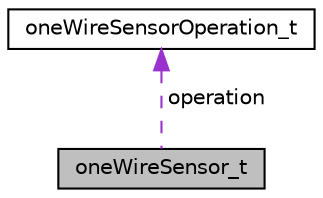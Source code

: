digraph "oneWireSensor_t"
{
  edge [fontname="Helvetica",fontsize="10",labelfontname="Helvetica",labelfontsize="10"];
  node [fontname="Helvetica",fontsize="10",shape=record];
  Node1 [label="oneWireSensor_t",height=0.2,width=0.4,color="black", fillcolor="grey75", style="filled", fontcolor="black"];
  Node2 -> Node1 [dir="back",color="darkorchid3",fontsize="10",style="dashed",label=" operation" ,fontname="Helvetica"];
  Node2 [label="oneWireSensorOperation_t",height=0.2,width=0.4,color="black", fillcolor="white", style="filled",URL="$structoneWireSensorOperation__t.html",tooltip="Estructura de datos relacionada con la operacion propiamente dicha del sensor OneWire. "];
}
